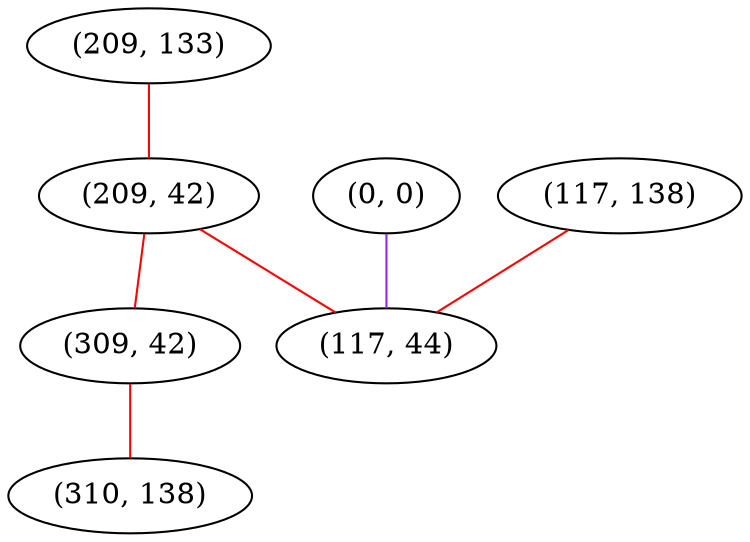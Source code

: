 graph "" {
"(209, 133)";
"(0, 0)";
"(209, 42)";
"(117, 138)";
"(309, 42)";
"(117, 44)";
"(310, 138)";
"(209, 133)" -- "(209, 42)"  [color=red, key=0, weight=1];
"(0, 0)" -- "(117, 44)"  [color=purple, key=0, weight=4];
"(209, 42)" -- "(117, 44)"  [color=red, key=0, weight=1];
"(209, 42)" -- "(309, 42)"  [color=red, key=0, weight=1];
"(117, 138)" -- "(117, 44)"  [color=red, key=0, weight=1];
"(309, 42)" -- "(310, 138)"  [color=red, key=0, weight=1];
}
